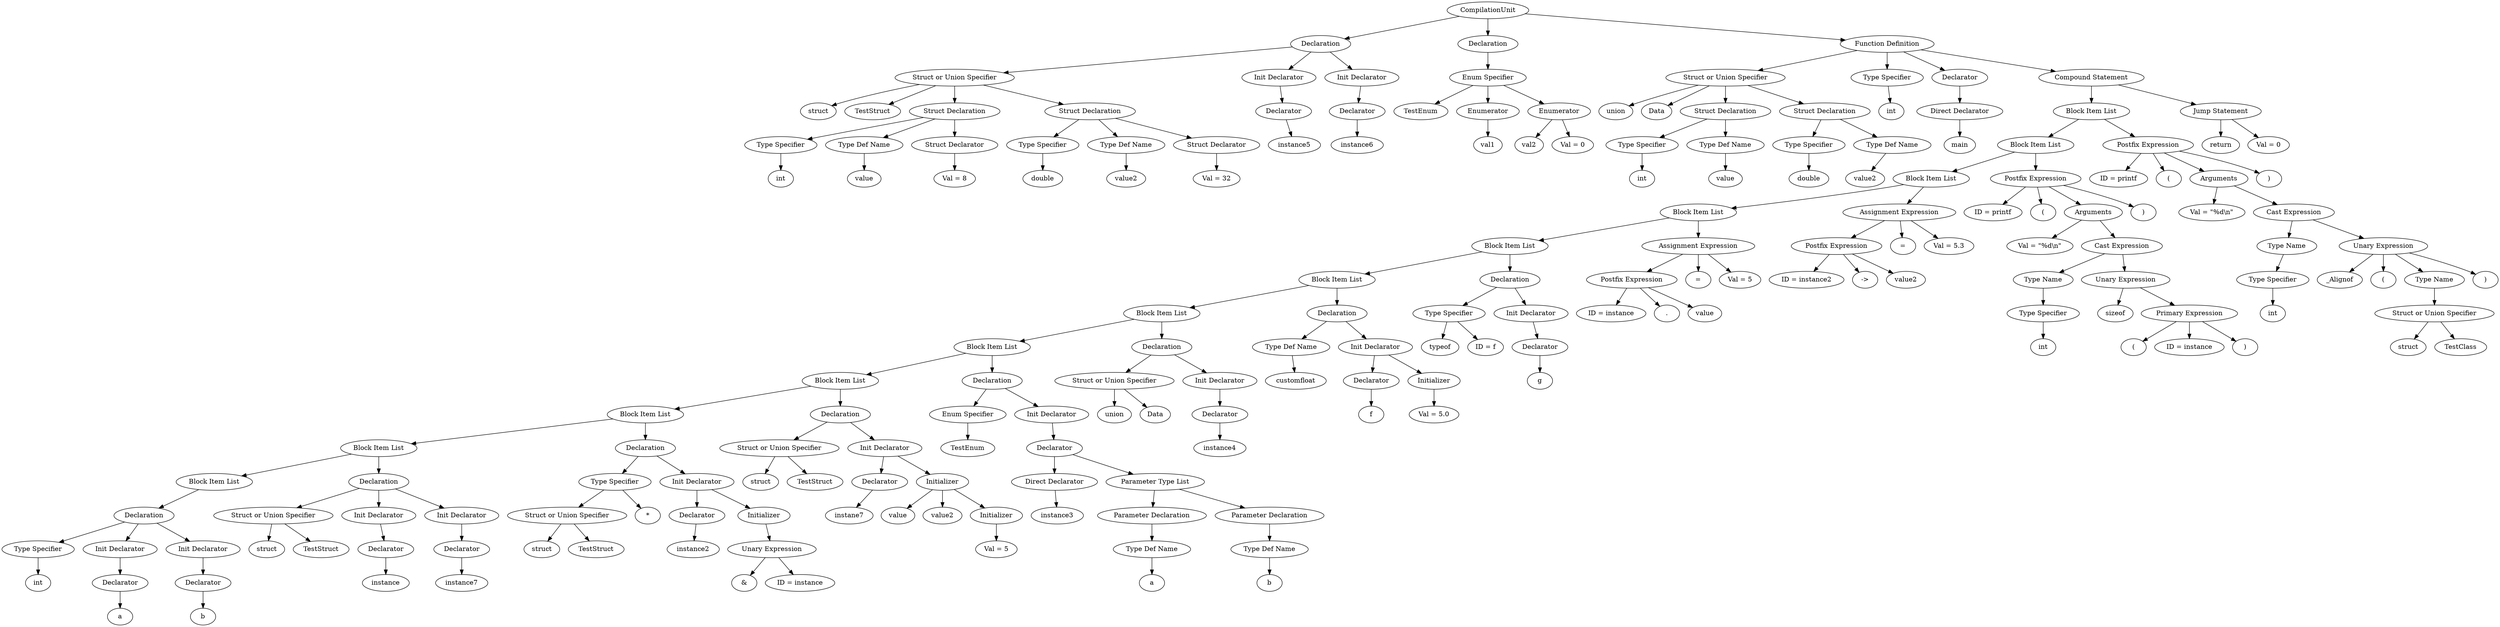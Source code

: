 digraph G {
		Q481[label="CompilationUnit"];
		Q481 -> Q482
		Q482[label="Declaration"];
		Q482 -> Q483
		Q483[label="Struct or Union Specifier"];
		Q483 -> Q484
		Q484[label="struct"];
		Q483 -> Q485
		Q485[label="TestStruct"];
		Q483 -> Q486
		Q486[label="Struct Declaration"];
		Q486 -> Q487
		Q487[label="Type Specifier"];
		Q487 -> Q488
		Q488[label="int"];
		Q486 -> Q489
		Q489[label="Type Def Name"];
		Q489 -> Q490
		Q490[label="value"];
		Q486 -> Q491
		Q491[label="Struct Declarator"];
		Q491 -> Q492
		Q492[label="Val = 8"];
		Q483 -> Q493
		Q493[label="Struct Declaration"];
		Q493 -> Q494
		Q494[label="Type Specifier"];
		Q494 -> Q495
		Q495[label="double"];
		Q493 -> Q496
		Q496[label="Type Def Name"];
		Q496 -> Q497
		Q497[label="value2"];
		Q493 -> Q498
		Q498[label="Struct Declarator"];
		Q498 -> Q499
		Q499[label="Val = 32"];
		Q482 -> Q500
		Q500[label="Init Declarator"];
		Q500 -> Q501
		Q501[label="Declarator"];
		Q501 -> Q502
		Q502[label="instance5"];
		Q482 -> Q503
		Q503[label="Init Declarator"];
		Q503 -> Q504
		Q504[label="Declarator"];
		Q504 -> Q505
		Q505[label="instance6"];
		Q481 -> Q506
		Q506[label="Declaration"];
		Q506 -> Q507
		Q507[label="Enum Specifier"];
		Q507 -> Q508
		Q508[label="TestEnum"];
		Q507 -> Q509
		Q509[label="Enumerator"];
		Q509 -> Q510
		Q510[label="val1"];
		Q507 -> Q511
		Q511[label="Enumerator"];
		Q511 -> Q512
		Q512[label="val2"];
		Q511 -> Q513
		Q513[label="Val = 0"];
		Q481 -> Q514
		Q514[label="Function Definition"];
		Q514 -> Q515
		Q515[label="Struct or Union Specifier"];
		Q515 -> Q516
		Q516[label="union"];
		Q515 -> Q517
		Q517[label="Data"];
		Q515 -> Q518
		Q518[label="Struct Declaration"];
		Q518 -> Q519
		Q519[label="Type Specifier"];
		Q519 -> Q520
		Q520[label="int"];
		Q518 -> Q521
		Q521[label="Type Def Name"];
		Q521 -> Q522
		Q522[label="value"];
		Q515 -> Q523
		Q523[label="Struct Declaration"];
		Q523 -> Q524
		Q524[label="Type Specifier"];
		Q524 -> Q525
		Q525[label="double"];
		Q523 -> Q526
		Q526[label="Type Def Name"];
		Q526 -> Q527
		Q527[label="value2"];
		Q514 -> Q528
		Q528[label="Type Specifier"];
		Q528 -> Q529
		Q529[label="int"];
		Q514 -> Q530
		Q530[label="Declarator"];
		Q530 -> Q531
		Q531[label="Direct Declarator"];
		Q531 -> Q532
		Q532[label="main"];
		Q514 -> Q533
		Q533[label="Compound Statement"];
		Q533 -> Q534
		Q534[label="Block Item List"];
		Q534 -> Q535
		Q535[label="Block Item List"];
		Q535 -> Q536
		Q536[label="Block Item List"];
		Q536 -> Q537
		Q537[label="Block Item List"];
		Q537 -> Q538
		Q538[label="Block Item List"];
		Q538 -> Q539
		Q539[label="Block Item List"];
		Q539 -> Q540
		Q540[label="Block Item List"];
		Q540 -> Q541
		Q541[label="Block Item List"];
		Q541 -> Q542
		Q542[label="Block Item List"];
		Q542 -> Q543
		Q543[label="Block Item List"];
		Q543 -> Q544
		Q544[label="Block Item List"];
		Q544 -> Q545
		Q545[label="Block Item List"];
		Q545 -> Q546
		Q546[label="Declaration"];
		Q546 -> Q547
		Q547[label="Type Specifier"];
		Q547 -> Q548
		Q548[label="int"];
		Q546 -> Q549
		Q549[label="Init Declarator"];
		Q549 -> Q550
		Q550[label="Declarator"];
		Q550 -> Q551
		Q551[label="a"];
		Q546 -> Q552
		Q552[label="Init Declarator"];
		Q552 -> Q553
		Q553[label="Declarator"];
		Q553 -> Q554
		Q554[label="b"];
		Q544 -> Q555
		Q555[label="Declaration"];
		Q555 -> Q556
		Q556[label="Struct or Union Specifier"];
		Q556 -> Q557
		Q557[label="struct"];
		Q556 -> Q558
		Q558[label="TestStruct"];
		Q555 -> Q559
		Q559[label="Init Declarator"];
		Q559 -> Q560
		Q560[label="Declarator"];
		Q560 -> Q561
		Q561[label="instance"];
		Q555 -> Q562
		Q562[label="Init Declarator"];
		Q562 -> Q563
		Q563[label="Declarator"];
		Q563 -> Q564
		Q564[label="instance7"];
		Q543 -> Q565
		Q565[label="Declaration"];
		Q565 -> Q566
		Q566[label="Type Specifier"];
		Q566 -> Q567
		Q567[label="Struct or Union Specifier"];
		Q567 -> Q568
		Q568[label="struct"];
		Q567 -> Q569
		Q569[label="TestStruct"];
		Q566 -> Q570
		Q570[label="*"];
		Q565 -> Q571
		Q571[label="Init Declarator"];
		Q571 -> Q572
		Q572[label="Declarator"];
		Q572 -> Q573
		Q573[label="instance2"];
		Q571 -> Q574
		Q574[label="Initializer"];
		Q574 -> Q575
		Q575[label="Unary Expression"];
		Q575 -> Q576
		Q576[label="&"];
		Q575 -> Q577
		Q577[label="ID = instance"];
		Q542 -> Q578
		Q578[label="Declaration"];
		Q578 -> Q579
		Q579[label="Struct or Union Specifier"];
		Q579 -> Q580
		Q580[label="struct"];
		Q579 -> Q581
		Q581[label="TestStruct"];
		Q578 -> Q582
		Q582[label="Init Declarator"];
		Q582 -> Q583
		Q583[label="Declarator"];
		Q583 -> Q584
		Q584[label="instane7"];
		Q582 -> Q585
		Q585[label="Initializer"];
		Q585 -> Q586
		Q586[label="value"];
		Q585 -> Q587
		Q587[label="value2"];
		Q585 -> Q588
		Q588[label="Initializer"];
		Q588 -> Q589
		Q589[label="Val = 5"];
		Q541 -> Q590
		Q590[label="Declaration"];
		Q590 -> Q591
		Q591[label="Enum Specifier"];
		Q591 -> Q592
		Q592[label="TestEnum"];
		Q590 -> Q593
		Q593[label="Init Declarator"];
		Q593 -> Q594
		Q594[label="Declarator"];
		Q594 -> Q595
		Q595[label="Direct Declarator"];
		Q595 -> Q596
		Q596[label="instance3"];
		Q594 -> Q597
		Q597[label="Parameter Type List"];
		Q597 -> Q598
		Q598[label="Parameter Declaration"];
		Q598 -> Q599
		Q599[label="Type Def Name"];
		Q599 -> Q600
		Q600[label="a"];
		Q597 -> Q601
		Q601[label="Parameter Declaration"];
		Q601 -> Q602
		Q602[label="Type Def Name"];
		Q602 -> Q603
		Q603[label="b"];
		Q540 -> Q604
		Q604[label="Declaration"];
		Q604 -> Q605
		Q605[label="Struct or Union Specifier"];
		Q605 -> Q606
		Q606[label="union"];
		Q605 -> Q607
		Q607[label="Data"];
		Q604 -> Q608
		Q608[label="Init Declarator"];
		Q608 -> Q609
		Q609[label="Declarator"];
		Q609 -> Q610
		Q610[label="instance4"];
		Q539 -> Q611
		Q611[label="Declaration"];
		Q611 -> Q612
		Q612[label="Type Def Name"];
		Q612 -> Q613
		Q613[label="customfloat"];
		Q611 -> Q614
		Q614[label="Init Declarator"];
		Q614 -> Q615
		Q615[label="Declarator"];
		Q615 -> Q616
		Q616[label="f"];
		Q614 -> Q617
		Q617[label="Initializer"];
		Q617 -> Q618
		Q618[label="Val = 5.0"];
		Q538 -> Q619
		Q619[label="Declaration"];
		Q619 -> Q620
		Q620[label="Type Specifier"];
		Q620 -> Q621
		Q621[label="typeof"];
		Q620 -> Q622
		Q622[label="ID = f"];
		Q619 -> Q623
		Q623[label="Init Declarator"];
		Q623 -> Q624
		Q624[label="Declarator"];
		Q624 -> Q625
		Q625[label="g"];
		Q537 -> Q626
		Q626[label="Assignment Expression"];
		Q626 -> Q627
		Q627[label="Postfix Expression"];
		Q627 -> Q628
		Q628[label="ID = instance"];
		Q627 -> Q629
		Q629[label="."];
		Q627 -> Q630
		Q630[label="value"];
		Q626 -> Q631
		Q631[label="="];
		Q626 -> Q632
		Q632[label="Val = 5"];
		Q536 -> Q633
		Q633[label="Assignment Expression"];
		Q633 -> Q634
		Q634[label="Postfix Expression"];
		Q634 -> Q635
		Q635[label="ID = instance2"];
		Q634 -> Q636
		Q636[label="->"];
		Q634 -> Q637
		Q637[label="value2"];
		Q633 -> Q638
		Q638[label="="];
		Q633 -> Q639
		Q639[label="Val = 5.3"];
		Q535 -> Q640
		Q640[label="Postfix Expression"];
		Q640 -> Q641
		Q641[label="ID = printf"];
		Q640 -> Q642
		Q642[label="("];
		Q640 -> Q643
		Q643[label="Arguments"];
		Q643 -> Q644
		Q644[label="Val = \"%d\\n\""];
		Q643 -> Q645
		Q645[label="Cast Expression"];
		Q645 -> Q646
		Q646[label="Type Name"];
		Q646 -> Q647
		Q647[label="Type Specifier"];
		Q647 -> Q648
		Q648[label="int"];
		Q645 -> Q649
		Q649[label="Unary Expression"];
		Q649 -> Q650
		Q650[label="sizeof"];
		Q649 -> Q651
		Q651[label="Primary Expression"];
		Q651 -> Q652
		Q652[label="("];
		Q651 -> Q653
		Q653[label="ID = instance"];
		Q651 -> Q654
		Q654[label=")"];
		Q640 -> Q655
		Q655[label=")"];
		Q534 -> Q656
		Q656[label="Postfix Expression"];
		Q656 -> Q657
		Q657[label="ID = printf"];
		Q656 -> Q658
		Q658[label="("];
		Q656 -> Q659
		Q659[label="Arguments"];
		Q659 -> Q660
		Q660[label="Val = \"%d\\n\""];
		Q659 -> Q661
		Q661[label="Cast Expression"];
		Q661 -> Q662
		Q662[label="Type Name"];
		Q662 -> Q663
		Q663[label="Type Specifier"];
		Q663 -> Q664
		Q664[label="int"];
		Q661 -> Q665
		Q665[label="Unary Expression"];
		Q665 -> Q666
		Q666[label="_Alignof"];
		Q665 -> Q667
		Q667[label="("];
		Q665 -> Q668
		Q668[label="Type Name"];
		Q668 -> Q669
		Q669[label="Struct or Union Specifier"];
		Q669 -> Q670
		Q670[label="struct"];
		Q669 -> Q671
		Q671[label="TestClass"];
		Q665 -> Q672
		Q672[label=")"];
		Q656 -> Q673
		Q673[label=")"];
		Q533 -> Q674
		Q674[label="Jump Statement"];
		Q674 -> Q675
		Q675[label="return"];
		Q674 -> Q676
		Q676[label="Val = 0"];
		
}